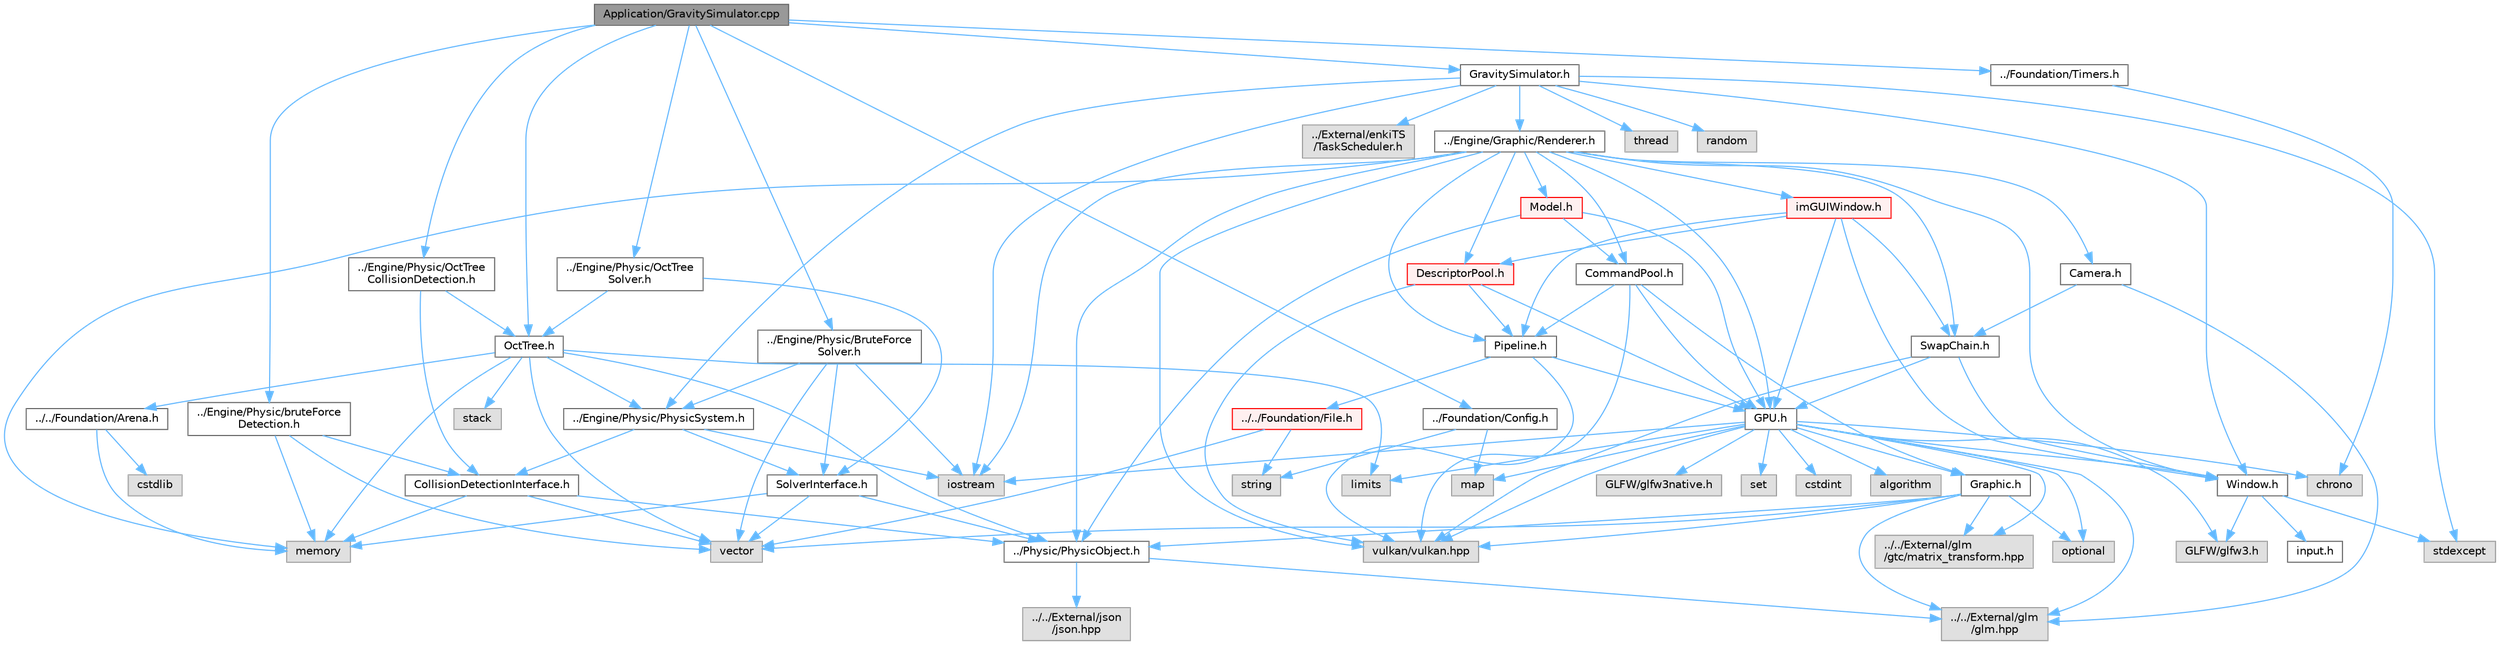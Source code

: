 digraph "Application/GravitySimulator.cpp"
{
 // LATEX_PDF_SIZE
  bgcolor="transparent";
  edge [fontname=Helvetica,fontsize=10,labelfontname=Helvetica,labelfontsize=10];
  node [fontname=Helvetica,fontsize=10,shape=box,height=0.2,width=0.4];
  Node1 [id="Node000001",label="Application/GravitySimulator.cpp",height=0.2,width=0.4,color="gray40", fillcolor="grey60", style="filled", fontcolor="black",tooltip=" "];
  Node1 -> Node2 [id="edge1_Node000001_Node000002",color="steelblue1",style="solid",tooltip=" "];
  Node2 [id="Node000002",label="GravitySimulator.h",height=0.2,width=0.4,color="grey40", fillcolor="white", style="filled",URL="$_gravity_simulator_8h.html",tooltip="Header para la simulación de gravedad."];
  Node2 -> Node3 [id="edge2_Node000002_Node000003",color="steelblue1",style="solid",tooltip=" "];
  Node3 [id="Node000003",label="iostream",height=0.2,width=0.4,color="grey60", fillcolor="#E0E0E0", style="filled",tooltip=" "];
  Node2 -> Node4 [id="edge3_Node000002_Node000004",color="steelblue1",style="solid",tooltip=" "];
  Node4 [id="Node000004",label="stdexcept",height=0.2,width=0.4,color="grey60", fillcolor="#E0E0E0", style="filled",tooltip=" "];
  Node2 -> Node5 [id="edge4_Node000002_Node000005",color="steelblue1",style="solid",tooltip=" "];
  Node5 [id="Node000005",label="thread",height=0.2,width=0.4,color="grey60", fillcolor="#E0E0E0", style="filled",tooltip=" "];
  Node2 -> Node6 [id="edge5_Node000002_Node000006",color="steelblue1",style="solid",tooltip=" "];
  Node6 [id="Node000006",label="random",height=0.2,width=0.4,color="grey60", fillcolor="#E0E0E0", style="filled",tooltip=" "];
  Node2 -> Node7 [id="edge6_Node000002_Node000007",color="steelblue1",style="solid",tooltip=" "];
  Node7 [id="Node000007",label="Window.h",height=0.2,width=0.4,color="grey40", fillcolor="white", style="filled",URL="$_window_8h.html",tooltip="Define la clase Window para gestionar la ventana y sus eventos."];
  Node7 -> Node8 [id="edge7_Node000007_Node000008",color="steelblue1",style="solid",tooltip=" "];
  Node8 [id="Node000008",label="GLFW/glfw3.h",height=0.2,width=0.4,color="grey60", fillcolor="#E0E0E0", style="filled",tooltip=" "];
  Node7 -> Node4 [id="edge8_Node000007_Node000004",color="steelblue1",style="solid",tooltip=" "];
  Node7 -> Node9 [id="edge9_Node000007_Node000009",color="steelblue1",style="solid",tooltip=" "];
  Node9 [id="Node000009",label="input.h",height=0.2,width=0.4,color="grey40", fillcolor="white", style="filled",URL="$input_8h.html",tooltip="Define acciones de entrada y eventos para la aplicación."];
  Node2 -> Node10 [id="edge10_Node000002_Node000010",color="steelblue1",style="solid",tooltip=" "];
  Node10 [id="Node000010",label="../Engine/Graphic/Renderer.h",height=0.2,width=0.4,color="grey40", fillcolor="white", style="filled",URL="$_renderer_8h.html",tooltip="Define la clase Renderer, encargada de gestionar la renderización utilizando Vulkan."];
  Node10 -> Node11 [id="edge11_Node000010_Node000011",color="steelblue1",style="solid",tooltip=" "];
  Node11 [id="Node000011",label="vulkan/vulkan.hpp",height=0.2,width=0.4,color="grey60", fillcolor="#E0E0E0", style="filled",tooltip=" "];
  Node10 -> Node3 [id="edge12_Node000010_Node000003",color="steelblue1",style="solid",tooltip=" "];
  Node10 -> Node12 [id="edge13_Node000010_Node000012",color="steelblue1",style="solid",tooltip=" "];
  Node12 [id="Node000012",label="memory",height=0.2,width=0.4,color="grey60", fillcolor="#E0E0E0", style="filled",tooltip=" "];
  Node10 -> Node7 [id="edge14_Node000010_Node000007",color="steelblue1",style="solid",tooltip=" "];
  Node10 -> Node13 [id="edge15_Node000010_Node000013",color="steelblue1",style="solid",tooltip=" "];
  Node13 [id="Node000013",label="../Physic/PhysicObject.h",height=0.2,width=0.4,color="grey40", fillcolor="white", style="filled",URL="$_physic_object_8h.html",tooltip="Define la clase PhysicObject para representar un objeto físico en la simulación, proporcionando métod..."];
  Node13 -> Node14 [id="edge16_Node000013_Node000014",color="steelblue1",style="solid",tooltip=" "];
  Node14 [id="Node000014",label="../../External/glm\l/glm.hpp",height=0.2,width=0.4,color="grey60", fillcolor="#E0E0E0", style="filled",tooltip=" "];
  Node13 -> Node15 [id="edge17_Node000013_Node000015",color="steelblue1",style="solid",tooltip=" "];
  Node15 [id="Node000015",label="../../External/json\l/json.hpp",height=0.2,width=0.4,color="grey60", fillcolor="#E0E0E0", style="filled",tooltip=" "];
  Node10 -> Node16 [id="edge18_Node000010_Node000016",color="steelblue1",style="solid",tooltip=" "];
  Node16 [id="Node000016",label="GPU.h",height=0.2,width=0.4,color="grey40", fillcolor="white", style="filled",URL="$_g_p_u_8h.html",tooltip="Gestiona los recursos de la GPU y la interacción con Vulkan, utilizando la ventana provista."];
  Node16 -> Node11 [id="edge19_Node000016_Node000011",color="steelblue1",style="solid",tooltip=" "];
  Node16 -> Node8 [id="edge20_Node000016_Node000008",color="steelblue1",style="solid",tooltip=" "];
  Node16 -> Node17 [id="edge21_Node000016_Node000017",color="steelblue1",style="solid",tooltip=" "];
  Node17 [id="Node000017",label="GLFW/glfw3native.h",height=0.2,width=0.4,color="grey60", fillcolor="#E0E0E0", style="filled",tooltip=" "];
  Node16 -> Node14 [id="edge22_Node000016_Node000014",color="steelblue1",style="solid",tooltip=" "];
  Node16 -> Node18 [id="edge23_Node000016_Node000018",color="steelblue1",style="solid",tooltip=" "];
  Node18 [id="Node000018",label="../../External/glm\l/gtc/matrix_transform.hpp",height=0.2,width=0.4,color="grey60", fillcolor="#E0E0E0", style="filled",tooltip=" "];
  Node16 -> Node19 [id="edge24_Node000016_Node000019",color="steelblue1",style="solid",tooltip=" "];
  Node19 [id="Node000019",label="chrono",height=0.2,width=0.4,color="grey60", fillcolor="#E0E0E0", style="filled",tooltip=" "];
  Node16 -> Node3 [id="edge25_Node000016_Node000003",color="steelblue1",style="solid",tooltip=" "];
  Node16 -> Node20 [id="edge26_Node000016_Node000020",color="steelblue1",style="solid",tooltip=" "];
  Node20 [id="Node000020",label="optional",height=0.2,width=0.4,color="grey60", fillcolor="#E0E0E0", style="filled",tooltip=" "];
  Node16 -> Node21 [id="edge27_Node000016_Node000021",color="steelblue1",style="solid",tooltip=" "];
  Node21 [id="Node000021",label="set",height=0.2,width=0.4,color="grey60", fillcolor="#E0E0E0", style="filled",tooltip=" "];
  Node16 -> Node22 [id="edge28_Node000016_Node000022",color="steelblue1",style="solid",tooltip=" "];
  Node22 [id="Node000022",label="cstdint",height=0.2,width=0.4,color="grey60", fillcolor="#E0E0E0", style="filled",tooltip=" "];
  Node16 -> Node23 [id="edge29_Node000016_Node000023",color="steelblue1",style="solid",tooltip=" "];
  Node23 [id="Node000023",label="limits",height=0.2,width=0.4,color="grey60", fillcolor="#E0E0E0", style="filled",tooltip=" "];
  Node16 -> Node24 [id="edge30_Node000016_Node000024",color="steelblue1",style="solid",tooltip=" "];
  Node24 [id="Node000024",label="algorithm",height=0.2,width=0.4,color="grey60", fillcolor="#E0E0E0", style="filled",tooltip=" "];
  Node16 -> Node25 [id="edge31_Node000016_Node000025",color="steelblue1",style="solid",tooltip=" "];
  Node25 [id="Node000025",label="map",height=0.2,width=0.4,color="grey60", fillcolor="#E0E0E0", style="filled",tooltip=" "];
  Node16 -> Node7 [id="edge32_Node000016_Node000007",color="steelblue1",style="solid",tooltip=" "];
  Node16 -> Node26 [id="edge33_Node000016_Node000026",color="steelblue1",style="solid",tooltip=" "];
  Node26 [id="Node000026",label="Graphic.h",height=0.2,width=0.4,color="grey40", fillcolor="white", style="filled",URL="$_graphic_8h.html",tooltip="Define las estructuras y constantes utilizadas en la gestión de recursos gráficos con Vulkan."];
  Node26 -> Node11 [id="edge34_Node000026_Node000011",color="steelblue1",style="solid",tooltip=" "];
  Node26 -> Node14 [id="edge35_Node000026_Node000014",color="steelblue1",style="solid",tooltip=" "];
  Node26 -> Node18 [id="edge36_Node000026_Node000018",color="steelblue1",style="solid",tooltip=" "];
  Node26 -> Node20 [id="edge37_Node000026_Node000020",color="steelblue1",style="solid",tooltip=" "];
  Node26 -> Node27 [id="edge38_Node000026_Node000027",color="steelblue1",style="solid",tooltip=" "];
  Node27 [id="Node000027",label="vector",height=0.2,width=0.4,color="grey60", fillcolor="#E0E0E0", style="filled",tooltip=" "];
  Node26 -> Node13 [id="edge39_Node000026_Node000013",color="steelblue1",style="solid",tooltip=" "];
  Node10 -> Node28 [id="edge40_Node000010_Node000028",color="steelblue1",style="solid",tooltip=" "];
  Node28 [id="Node000028",label="CommandPool.h",height=0.2,width=0.4,color="grey40", fillcolor="white", style="filled",URL="$_command_pool_8h.html",tooltip="Gestiona la creación y administración de un pool de comandos para la GPU."];
  Node28 -> Node11 [id="edge41_Node000028_Node000011",color="steelblue1",style="solid",tooltip=" "];
  Node28 -> Node26 [id="edge42_Node000028_Node000026",color="steelblue1",style="solid",tooltip=" "];
  Node28 -> Node16 [id="edge43_Node000028_Node000016",color="steelblue1",style="solid",tooltip=" "];
  Node28 -> Node29 [id="edge44_Node000028_Node000029",color="steelblue1",style="solid",tooltip=" "];
  Node29 [id="Node000029",label="Pipeline.h",height=0.2,width=0.4,color="grey40", fillcolor="white", style="filled",URL="$_pipeline_8h.html",tooltip="Gestiona la creación y configuración del pipeline gráfico de Vulkan."];
  Node29 -> Node11 [id="edge45_Node000029_Node000011",color="steelblue1",style="solid",tooltip=" "];
  Node29 -> Node30 [id="edge46_Node000029_Node000030",color="steelblue1",style="solid",tooltip=" "];
  Node30 [id="Node000030",label="../../Foundation/File.h",height=0.2,width=0.4,color="red", fillcolor="#FFF0F0", style="filled",URL="$_file_8h.html",tooltip="Proporciona funcionalidades para la lectura y escritura de archivos, útil para cargar shaders u otros..."];
  Node30 -> Node32 [id="edge47_Node000030_Node000032",color="steelblue1",style="solid",tooltip=" "];
  Node32 [id="Node000032",label="string",height=0.2,width=0.4,color="grey60", fillcolor="#E0E0E0", style="filled",tooltip=" "];
  Node30 -> Node27 [id="edge48_Node000030_Node000027",color="steelblue1",style="solid",tooltip=" "];
  Node29 -> Node16 [id="edge49_Node000029_Node000016",color="steelblue1",style="solid",tooltip=" "];
  Node10 -> Node33 [id="edge50_Node000010_Node000033",color="steelblue1",style="solid",tooltip=" "];
  Node33 [id="Node000033",label="SwapChain.h",height=0.2,width=0.4,color="grey40", fillcolor="white", style="filled",URL="$_swap_chain_8h.html",tooltip="Gestiona el intercambio de imágenes y recursos de presentación en Vulkan."];
  Node33 -> Node11 [id="edge51_Node000033_Node000011",color="steelblue1",style="solid",tooltip=" "];
  Node33 -> Node7 [id="edge52_Node000033_Node000007",color="steelblue1",style="solid",tooltip=" "];
  Node33 -> Node16 [id="edge53_Node000033_Node000016",color="steelblue1",style="solid",tooltip=" "];
  Node10 -> Node29 [id="edge54_Node000010_Node000029",color="steelblue1",style="solid",tooltip=" "];
  Node10 -> Node34 [id="edge55_Node000010_Node000034",color="steelblue1",style="solid",tooltip=" "];
  Node34 [id="Node000034",label="Model.h",height=0.2,width=0.4,color="red", fillcolor="#FFF0F0", style="filled",URL="$_model_8h.html",tooltip="Define la clase Model para representar modelos 3D generados a partir de parámetros geométricos."];
  Node34 -> Node16 [id="edge56_Node000034_Node000016",color="steelblue1",style="solid",tooltip=" "];
  Node34 -> Node13 [id="edge57_Node000034_Node000013",color="steelblue1",style="solid",tooltip=" "];
  Node34 -> Node28 [id="edge58_Node000034_Node000028",color="steelblue1",style="solid",tooltip=" "];
  Node10 -> Node36 [id="edge59_Node000010_Node000036",color="steelblue1",style="solid",tooltip=" "];
  Node36 [id="Node000036",label="DescriptorPool.h",height=0.2,width=0.4,color="red", fillcolor="#FFF0F0", style="filled",URL="$_descriptor_pool_8h.html",tooltip="Gestiona los conjuntos de descriptores para buffers uniformes y la configuración del pipeline gráfico..."];
  Node36 -> Node11 [id="edge60_Node000036_Node000011",color="steelblue1",style="solid",tooltip=" "];
  Node36 -> Node16 [id="edge61_Node000036_Node000016",color="steelblue1",style="solid",tooltip=" "];
  Node36 -> Node29 [id="edge62_Node000036_Node000029",color="steelblue1",style="solid",tooltip=" "];
  Node10 -> Node37 [id="edge63_Node000010_Node000037",color="steelblue1",style="solid",tooltip=" "];
  Node37 [id="Node000037",label="Camera.h",height=0.2,width=0.4,color="grey40", fillcolor="white", style="filled",URL="$_camera_8h.html",tooltip="Gestiona la cámara de la escena, proporcionando métodos para actualizar la vista y la proyección."];
  Node37 -> Node33 [id="edge64_Node000037_Node000033",color="steelblue1",style="solid",tooltip=" "];
  Node37 -> Node14 [id="edge65_Node000037_Node000014",color="steelblue1",style="solid",tooltip=" "];
  Node10 -> Node38 [id="edge66_Node000010_Node000038",color="steelblue1",style="solid",tooltip=" "];
  Node38 [id="Node000038",label="imGUIWindow.h",height=0.2,width=0.4,color="red", fillcolor="#FFF0F0", style="filled",URL="$im_g_u_i_window_8h.html",tooltip="Integra ImGui en la aplicación, gestionando la interfaz gráfica."];
  Node38 -> Node7 [id="edge67_Node000038_Node000007",color="steelblue1",style="solid",tooltip=" "];
  Node38 -> Node16 [id="edge68_Node000038_Node000016",color="steelblue1",style="solid",tooltip=" "];
  Node38 -> Node29 [id="edge69_Node000038_Node000029",color="steelblue1",style="solid",tooltip=" "];
  Node38 -> Node36 [id="edge70_Node000038_Node000036",color="steelblue1",style="solid",tooltip=" "];
  Node38 -> Node33 [id="edge71_Node000038_Node000033",color="steelblue1",style="solid",tooltip=" "];
  Node2 -> Node45 [id="edge72_Node000002_Node000045",color="steelblue1",style="solid",tooltip=" "];
  Node45 [id="Node000045",label="../Engine/Physic/PhysicSystem.h",height=0.2,width=0.4,color="grey40", fillcolor="white", style="filled",URL="$_physic_system_8h.html",tooltip="Gestiona la simulación física utilizando un algoritmo de detección de colisiones y un solver para act..."];
  Node45 -> Node46 [id="edge73_Node000045_Node000046",color="steelblue1",style="solid",tooltip=" "];
  Node46 [id="Node000046",label="CollisionDetectionInterface.h",height=0.2,width=0.4,color="grey40", fillcolor="white", style="filled",URL="$_collision_detection_interface_8h.html",tooltip="Define una interfaz para la detección de colisiones en la simulación física."];
  Node46 -> Node13 [id="edge74_Node000046_Node000013",color="steelblue1",style="solid",tooltip=" "];
  Node46 -> Node12 [id="edge75_Node000046_Node000012",color="steelblue1",style="solid",tooltip=" "];
  Node46 -> Node27 [id="edge76_Node000046_Node000027",color="steelblue1",style="solid",tooltip=" "];
  Node45 -> Node47 [id="edge77_Node000045_Node000047",color="steelblue1",style="solid",tooltip=" "];
  Node47 [id="Node000047",label="SolverInterface.h",height=0.2,width=0.4,color="grey40", fillcolor="white", style="filled",URL="$_solver_interface_8h.html",tooltip="Define una interfaz para implementar métodos de resolución de la simulación física."];
  Node47 -> Node13 [id="edge78_Node000047_Node000013",color="steelblue1",style="solid",tooltip=" "];
  Node47 -> Node12 [id="edge79_Node000047_Node000012",color="steelblue1",style="solid",tooltip=" "];
  Node47 -> Node27 [id="edge80_Node000047_Node000027",color="steelblue1",style="solid",tooltip=" "];
  Node45 -> Node3 [id="edge81_Node000045_Node000003",color="steelblue1",style="solid",tooltip=" "];
  Node2 -> Node48 [id="edge82_Node000002_Node000048",color="steelblue1",style="solid",tooltip=" "];
  Node48 [id="Node000048",label="../External/enkiTS\l/TaskScheduler.h",height=0.2,width=0.4,color="grey60", fillcolor="#E0E0E0", style="filled",tooltip=" "];
  Node1 -> Node49 [id="edge83_Node000001_Node000049",color="steelblue1",style="solid",tooltip=" "];
  Node49 [id="Node000049",label="../Engine/Physic/OctTree\lSolver.h",height=0.2,width=0.4,color="grey40", fillcolor="white", style="filled",URL="$_oct_tree_solver_8h.html",tooltip="Implementa un solver de simulación física utilizando un árbol octal para resolver las interacciones e..."];
  Node49 -> Node47 [id="edge84_Node000049_Node000047",color="steelblue1",style="solid",tooltip=" "];
  Node49 -> Node50 [id="edge85_Node000049_Node000050",color="steelblue1",style="solid",tooltip=" "];
  Node50 [id="Node000050",label="OctTree.h",height=0.2,width=0.4,color="grey40", fillcolor="white", style="filled",URL="$_oct_tree_8h.html",tooltip="Define la clase OctTree para gestionar la partición espacial de objetos físicos mediante un árbol oct..."];
  Node50 -> Node27 [id="edge86_Node000050_Node000027",color="steelblue1",style="solid",tooltip=" "];
  Node50 -> Node23 [id="edge87_Node000050_Node000023",color="steelblue1",style="solid",tooltip=" "];
  Node50 -> Node13 [id="edge88_Node000050_Node000013",color="steelblue1",style="solid",tooltip=" "];
  Node50 -> Node12 [id="edge89_Node000050_Node000012",color="steelblue1",style="solid",tooltip=" "];
  Node50 -> Node51 [id="edge90_Node000050_Node000051",color="steelblue1",style="solid",tooltip=" "];
  Node51 [id="Node000051",label="stack",height=0.2,width=0.4,color="grey60", fillcolor="#E0E0E0", style="filled",tooltip=" "];
  Node50 -> Node45 [id="edge91_Node000050_Node000045",color="steelblue1",style="solid",tooltip=" "];
  Node50 -> Node52 [id="edge92_Node000050_Node000052",color="steelblue1",style="solid",tooltip=" "];
  Node52 [id="Node000052",label="../../Foundation/Arena.h",height=0.2,width=0.4,color="grey40", fillcolor="white", style="filled",URL="$_arena_8h.html",tooltip="Implementa un asignador de memoria basado en arena, que gestiona asignaciones dinámicas de objetos en..."];
  Node52 -> Node12 [id="edge93_Node000052_Node000012",color="steelblue1",style="solid",tooltip=" "];
  Node52 -> Node53 [id="edge94_Node000052_Node000053",color="steelblue1",style="solid",tooltip=" "];
  Node53 [id="Node000053",label="cstdlib",height=0.2,width=0.4,color="grey60", fillcolor="#E0E0E0", style="filled",tooltip=" "];
  Node1 -> Node54 [id="edge95_Node000001_Node000054",color="steelblue1",style="solid",tooltip=" "];
  Node54 [id="Node000054",label="../Foundation/Config.h",height=0.2,width=0.4,color="grey40", fillcolor="white", style="filled",URL="$_config_8h.html",tooltip="Gestiona la configuración de la aplicación, permitiendo obtener parámetros como el modo de creación d..."];
  Node54 -> Node25 [id="edge96_Node000054_Node000025",color="steelblue1",style="solid",tooltip=" "];
  Node54 -> Node32 [id="edge97_Node000054_Node000032",color="steelblue1",style="solid",tooltip=" "];
  Node1 -> Node55 [id="edge98_Node000001_Node000055",color="steelblue1",style="solid",tooltip=" "];
  Node55 [id="Node000055",label="../Foundation/Timers.h",height=0.2,width=0.4,color="grey40", fillcolor="white", style="filled",URL="$_timers_8h.html",tooltip="Proporciona utilidades de temporización para varios procesos, como tiempos de tick,..."];
  Node55 -> Node19 [id="edge99_Node000055_Node000019",color="steelblue1",style="solid",tooltip=" "];
  Node1 -> Node56 [id="edge100_Node000001_Node000056",color="steelblue1",style="solid",tooltip=" "];
  Node56 [id="Node000056",label="../Engine/Physic/bruteForce\lDetection.h",height=0.2,width=0.4,color="grey40", fillcolor="white", style="filled",URL="$brute_force_detection_8h.html",tooltip="Implementa la detección de colisiones utilizando el método de fuerza bruta."];
  Node56 -> Node46 [id="edge101_Node000056_Node000046",color="steelblue1",style="solid",tooltip=" "];
  Node56 -> Node12 [id="edge102_Node000056_Node000012",color="steelblue1",style="solid",tooltip=" "];
  Node56 -> Node27 [id="edge103_Node000056_Node000027",color="steelblue1",style="solid",tooltip=" "];
  Node1 -> Node57 [id="edge104_Node000001_Node000057",color="steelblue1",style="solid",tooltip=" "];
  Node57 [id="Node000057",label="../Engine/Physic/BruteForce\lSolver.h",height=0.2,width=0.4,color="grey40", fillcolor="white", style="filled",URL="$_brute_force_solver_8h.html",tooltip="Implementa un solver de simulación física usando el enfoque de fuerza bruta."];
  Node57 -> Node47 [id="edge105_Node000057_Node000047",color="steelblue1",style="solid",tooltip=" "];
  Node57 -> Node45 [id="edge106_Node000057_Node000045",color="steelblue1",style="solid",tooltip=" "];
  Node57 -> Node3 [id="edge107_Node000057_Node000003",color="steelblue1",style="solid",tooltip=" "];
  Node57 -> Node27 [id="edge108_Node000057_Node000027",color="steelblue1",style="solid",tooltip=" "];
  Node1 -> Node58 [id="edge109_Node000001_Node000058",color="steelblue1",style="solid",tooltip=" "];
  Node58 [id="Node000058",label="../Engine/Physic/OctTree\lCollisionDetection.h",height=0.2,width=0.4,color="grey40", fillcolor="white", style="filled",URL="$_oct_tree_collision_detection_8h.html",tooltip="Implementa una detección de colisiones utilizando un árbol octal (OctTree) para optimizar la simulaci..."];
  Node58 -> Node46 [id="edge110_Node000058_Node000046",color="steelblue1",style="solid",tooltip=" "];
  Node58 -> Node50 [id="edge111_Node000058_Node000050",color="steelblue1",style="solid",tooltip=" "];
  Node1 -> Node50 [id="edge112_Node000001_Node000050",color="steelblue1",style="solid",tooltip=" "];
}
